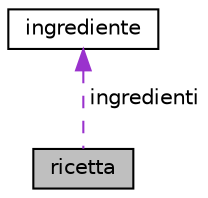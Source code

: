 digraph "ricetta"
{
  edge [fontname="Helvetica",fontsize="10",labelfontname="Helvetica",labelfontsize="10"];
  node [fontname="Helvetica",fontsize="10",shape=record];
  Node1 [label="ricetta",height=0.2,width=0.4,color="black", fillcolor="grey75", style="filled", fontcolor="black"];
  Node2 -> Node1 [dir="back",color="darkorchid3",fontsize="10",style="dashed",label=" ingredienti" ,fontname="Helvetica"];
  Node2 [label="ingrediente",height=0.2,width=0.4,color="black", fillcolor="white", style="filled",URL="$structingrediente.html"];
}
